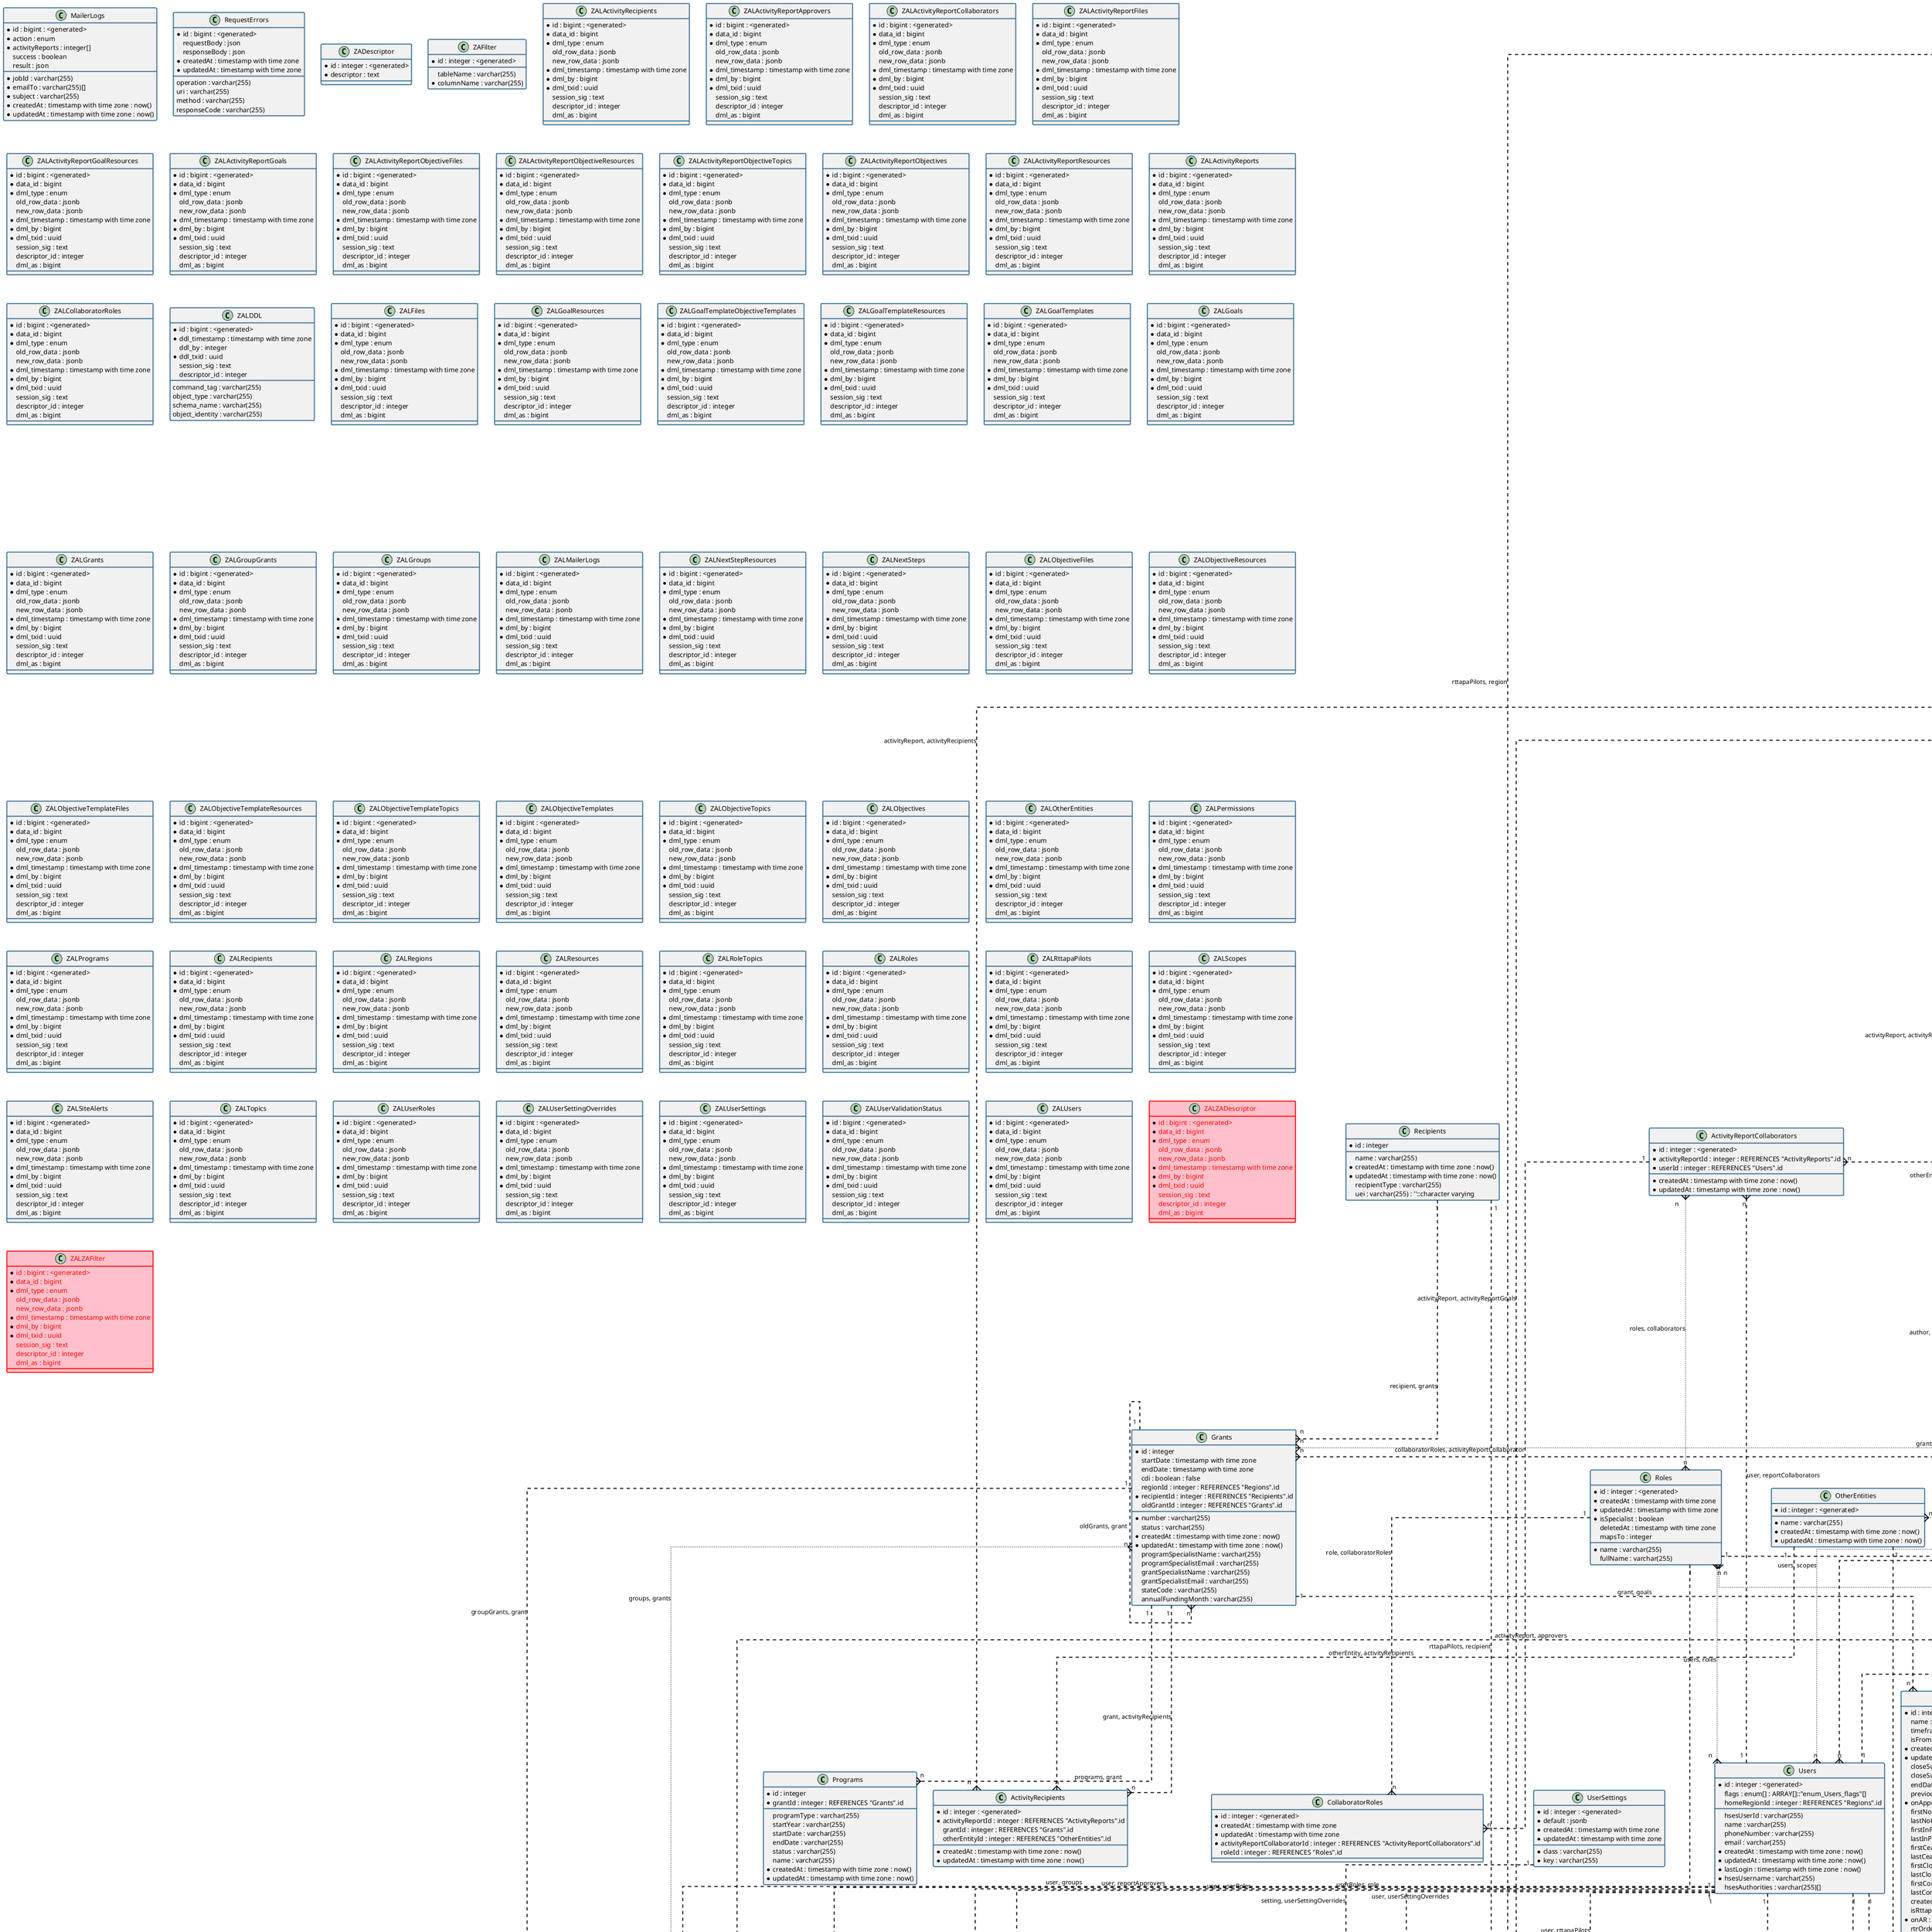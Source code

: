 @startuml
  ' avoid problems with angled crows feet
  skinparam linetype ortho
  skinparam class {
    BorderColor #336A90
    BorderThickness 2
  }
  ' Classes
  class ActivityRecipients{
 * id : integer : <generated>
 * createdAt : timestamp with time zone : now()
 * updatedAt : timestamp with time zone : now()
 * activityReportId : integer : REFERENCES "ActivityReports".id
 grantId : integer : REFERENCES "Grants".id
 otherEntityId : integer : REFERENCES "OtherEntities".id
}

class ActivityReportApprovers{
 * id : integer : <generated>
 status : enum
 note : text
 * createdAt : timestamp with time zone : now()
 * updatedAt : timestamp with time zone : now()
 deletedAt : timestamp with time zone
 * activityReportId : integer : REFERENCES "ActivityReports".id
 * userId : integer : REFERENCES "Users".id
}

class ActivityReportCollaborators{
 * id : integer : <generated>
 * createdAt : timestamp with time zone : now()
 * updatedAt : timestamp with time zone : now()
 * activityReportId : integer : REFERENCES "ActivityReports".id
 * userId : integer : REFERENCES "Users".id
}

class ActivityReportFiles{
 * id : integer : <generated>
 * createdAt : timestamp with time zone
 * updatedAt : timestamp with time zone
 * activityReportId : integer : REFERENCES "ActivityReports".id
 * fileId : integer : REFERENCES "Files".id
}

class ActivityReportGoalResources{
 * id : integer : <generated>
 sourceFields : enum[]
 * createdAt : timestamp with time zone
 * updatedAt : timestamp with time zone
 * activityReportGoalId : integer : REFERENCES "ActivityReportGoals".id
 * resourceId : integer : REFERENCES "Resources".id
}

class ActivityReportGoals{
 * id : integer : <generated>
 * createdAt : timestamp with time zone
 * updatedAt : timestamp with time zone
 name : text
 status : varchar(255)
 timeframe : text
 closeSuspendReason : enum
 closeSuspendContext : text
 endDate : date
 isRttapa : enum
 isActivelyEdited : boolean
 * activityReportId : integer : REFERENCES "ActivityReports".id
 * goalId : integer : REFERENCES "Goals".id
}

class ActivityReportObjectiveFiles{
 * id : integer : <generated>
 * createdAt : timestamp with time zone
 * updatedAt : timestamp with time zone
 * activityReportObjectiveId : integer : REFERENCES "ActivityReportObjectives".id
 * fileId : integer : REFERENCES "Files".id
}

class ActivityReportObjectiveResources{
 * id : integer : <generated>
 * createdAt : timestamp with time zone
 * updatedAt : timestamp with time zone
 sourceFields : enum[]
 * activityReportObjectiveId : integer : REFERENCES "ActivityReportObjectives".id
 * resourceId : integer : REFERENCES "Resources".id
}

class ActivityReportObjectiveTopics{
 * id : integer : <generated>
 * createdAt : timestamp with time zone
 * updatedAt : timestamp with time zone
 * activityReportObjectiveId : integer : REFERENCES "ActivityReportObjectives".id
 * topicId : integer : REFERENCES "Topics".id
}

class ActivityReportObjectives{
 * id : integer : <generated>
 * createdAt : timestamp with time zone : now()
 * updatedAt : timestamp with time zone : now()
 ttaProvided : text
 title : text
 status : varchar(255)
 arOrder : integer : 1
 * activityReportId : integer : REFERENCES "ActivityReports".id
 * objectiveId : integer : REFERENCES "Objectives".id
}

class ActivityReportResources{
 * id : integer : <generated>
 sourceFields : enum[]
 * createdAt : timestamp with time zone
 * updatedAt : timestamp with time zone
 * activityReportId : integer : REFERENCES "ActivityReports".id
 * resourceId : integer : REFERENCES "Resources".id
}

class ActivityReports{
 * id : integer : <generated>
 additionalNotes : text
 numberOfParticipants : integer
 deliveryMethod : varchar(255)
 duration : decimal(3,1)
 endDate : date
 startDate : date
 activityRecipientType : varchar(255)
 requester : varchar(255)
 submissionStatus : enum
 programTypes : varchar(255)[]
 targetPopulations : varchar(255)[]
 reason : varchar(255)[]
 participants : varchar(255)[]
 topics : varchar(255)[]
 ttaType : varchar(255)[]
 pageState : json
 * createdAt : timestamp with time zone : now()
 * updatedAt : timestamp with time zone : now()
 context : text
 nonECLKCResourcesUsed : text[]
 ECLKCResourcesUsed : text[]
 virtualDeliveryType : varchar(255)
 legacyId : varchar(255)
 imported : jsonb
 calculatedStatus : enum
 approvedAt : timestamp with time zone
 creatorRole : enum
 * version : integer : 1
 submittedDate : date
 userId : integer : REFERENCES "Users".id
 lastUpdatedById : integer : REFERENCES "Users".id
 regionId : integer : REFERENCES "Regions".id
}

class CollaboratorRoles{
 * id : integer : <generated>
 * createdAt : timestamp with time zone
 * updatedAt : timestamp with time zone
 * activityReportCollaboratorId : integer : REFERENCES "ActivityReportCollaborators".id
 roleId : integer : REFERENCES "Roles".id
}

class Files{
 * id : integer : <generated>
 * originalFileName : varchar(255)
 * key : varchar(255)
 * status : enum
 * createdAt : timestamp with time zone
 * updatedAt : timestamp with time zone
 * fileSize : integer
}

class GoalResources{
 * id : integer : <generated>
 sourceFields : enum[]
 * createdAt : timestamp with time zone
 * updatedAt : timestamp with time zone
 * onAR : boolean : false
 * onApprovedAR : boolean : false
 * goalId : integer : REFERENCES "Goals".id
 * resourceId : integer : REFERENCES "Resources".id
}

class GoalTemplateObjectiveTemplates{
 * id : integer : <generated>
 * createdAt : timestamp with time zone
 * updatedAt : timestamp with time zone
 * goalTemplateId : integer : REFERENCES "GoalTemplates".id
 * objectiveTemplateId : integer : REFERENCES "ObjectiveTemplates".id
}

class GoalTemplateResources{
 * id : integer : <generated>
 sourceFields : enum[]
 * createdAt : timestamp with time zone
 * updatedAt : timestamp with time zone
 * goalTemplateId : integer : REFERENCES "GoalTemplates".id
 * resourceId : integer : REFERENCES "Resources".id
}

class GoalTemplates{
 * id : integer : <generated>
 * hash : text
 * templateName : text
 * creationMethod : enum
 * createdAt : timestamp with time zone
 * updatedAt : timestamp with time zone
 lastUsed : timestamp with time zone
 * templateNameModifiedAt : timestamp with time zone
 regionId : integer : REFERENCES "Regions".id
}

class Goals{
 * id : integer : <generated>
 name : text
 status : varchar(255)
 timeframe : text
 isFromSmartsheetTtaPlan : boolean
 * createdAt : timestamp with time zone
 * updatedAt : timestamp with time zone
 closeSuspendReason : enum
 closeSuspendContext : text
 endDate : date
 previousStatus : text
 * onApprovedAR : boolean
 firstNotStartedAt : timestamp with time zone
 lastNotStartedAt : timestamp with time zone
 firstInProgressAt : timestamp with time zone
 lastInProgressAt : timestamp with time zone
 firstCeasedSuspendedAt : timestamp with time zone
 lastCeasedSuspendedAt : timestamp with time zone
 firstClosedAt : timestamp with time zone
 lastClosedAt : timestamp with time zone
 firstCompletedAt : timestamp with time zone
 lastCompletedAt : timestamp with time zone
 createdVia : enum
 isRttapa : enum
 * onAR : boolean : false
 rtrOrder : integer : 1
 goalTemplateId : integer : REFERENCES "GoalTemplates".id
 * grantId : integer : REFERENCES "Grants".id
}

class Grants{
 * id : integer
 * number : varchar(255)
 status : varchar(255)
 startDate : timestamp with time zone
 endDate : timestamp with time zone
 * createdAt : timestamp with time zone : now()
 * updatedAt : timestamp with time zone : now()
 cdi : boolean : false
 programSpecialistName : varchar(255)
 programSpecialistEmail : varchar(255)
 grantSpecialistName : varchar(255)
 grantSpecialistEmail : varchar(255)
 stateCode : varchar(255)
 annualFundingMonth : varchar(255)
 regionId : integer : REFERENCES "Regions".id
 * recipientId : integer : REFERENCES "Recipients".id
 oldGrantId : integer : REFERENCES "Grants".id
}

class GroupGrants{
 * id : integer : <generated>
 * createdAt : timestamp with time zone
 * updatedAt : timestamp with time zone
 * grantId : integer : REFERENCES "Grants".id
 * groupId : integer : REFERENCES "Groups".id
}

class Groups{
 * id : integer : <generated>
 name : text
 * createdAt : timestamp with time zone
 * updatedAt : timestamp with time zone
 * userId : integer : REFERENCES "Users".id
}

class MailerLogs{
 * id : bigint : <generated>
 * jobId : varchar(255)
 * emailTo : varchar(255)[]
 * action : enum
 * subject : varchar(255)
 * activityReports : integer[]
 success : boolean
 result : json
 * createdAt : timestamp with time zone : now()
 * updatedAt : timestamp with time zone : now()
}

class NextStepResources{
 * id : integer : <generated>
 sourceFields : enum[]
 * createdAt : timestamp with time zone
 * updatedAt : timestamp with time zone
 * nextStepId : integer : REFERENCES "NextSteps".id
 * resourceId : integer : REFERENCES "Resources".id
}

class NextSteps{
 * id : integer : <generated>
 * note : text
 * noteType : enum
 * createdAt : timestamp with time zone
 * updatedAt : timestamp with time zone
 completeDate : date
 * activityReportId : integer : REFERENCES "ActivityReports".id
}

class ObjectiveFiles{
 * id : integer : <generated>
 * createdAt : timestamp with time zone
 * updatedAt : timestamp with time zone
 * onAR : boolean : false
 * onApprovedAR : boolean : false
 * objectiveId : integer : REFERENCES "Objectives".id
 * fileId : integer : REFERENCES "Files".id
}

class ObjectiveResources{
 * id : integer : <generated>
 * createdAt : timestamp with time zone
 * updatedAt : timestamp with time zone
 * onAR : boolean : false
 * onApprovedAR : boolean : false
 sourceFields : enum[]
 * objectiveId : integer : REFERENCES "Objectives".id
 * resourceId : integer : REFERENCES "Resources".id
}

class ObjectiveTemplateFiles{
 * id : integer : <generated>
 * createdAt : timestamp with time zone
 * updatedAt : timestamp with time zone
 * objectiveTemplateId : integer : REFERENCES "ObjectiveTemplates".id
 * fileId : integer : REFERENCES "Files".id
}

class ObjectiveTemplateResources{
 * id : integer : <generated>
 * createdAt : timestamp with time zone
 * updatedAt : timestamp with time zone
 sourceFields : enum[]
 * objectiveTemplateId : integer : REFERENCES "ObjectiveTemplates".id
 * resourceId : integer : REFERENCES "Resources".id
}

class ObjectiveTemplateTopics{
 * id : integer : <generated>
 * createdAt : timestamp with time zone
 * updatedAt : timestamp with time zone
 * objectiveTemplateId : integer : REFERENCES "ObjectiveTemplates".id
 * topicId : integer : REFERENCES "Topics".id
}

class ObjectiveTemplates{
 * id : integer : <generated>
 * hash : text
 * templateTitle : text
 * creationMethod : enum
 * createdAt : timestamp with time zone
 * updatedAt : timestamp with time zone
 lastUsed : timestamp with time zone
 * templateTitleModifiedAt : timestamp with time zone
 regionId : integer : REFERENCES "Regions".id
}

class ObjectiveTopics{
 * id : integer : <generated>
 * createdAt : timestamp with time zone
 * updatedAt : timestamp with time zone
 * onAR : boolean : false
 * onApprovedAR : boolean : false
 * objectiveId : integer : REFERENCES "Objectives".id
 * topicId : integer : REFERENCES "Topics".id
}

class Objectives{
 * id : integer : <generated>
 title : text
 status : varchar(255)
 * createdAt : timestamp with time zone : now()
 * updatedAt : timestamp with time zone : now()
 * onApprovedAR : boolean
 firstNotStartedAt : timestamp with time zone
 lastNotStartedAt : timestamp with time zone
 firstInProgressAt : timestamp with time zone
 lastInProgressAt : timestamp with time zone
 firstCompleteAt : timestamp with time zone
 lastCompleteAt : timestamp with time zone
 firstSuspendedAt : timestamp with time zone
 lastSuspendedAt : timestamp with time zone
 rtrOrder : integer : 1
 createdVia : enum
 * onAR : boolean : false
 goalId : integer : REFERENCES "Goals".id
 objectiveTemplateId : integer : REFERENCES "ObjectiveTemplates".id
 otherEntityId : integer : REFERENCES "OtherEntities".id
}

class OtherEntities{
 * id : integer : <generated>
 * name : varchar(255)
 * createdAt : timestamp with time zone : now()
 * updatedAt : timestamp with time zone : now()
}

class Permissions{
 * id : integer : <generated>
 * createdAt : timestamp with time zone : now()
 * updatedAt : timestamp with time zone : now()
 * userId : integer : REFERENCES "Users".id
 * regionId : integer : REFERENCES "Regions".id
 * scopeId : integer : REFERENCES "Scopes".id
}

class Programs{
 * id : integer
 programType : varchar(255)
 startYear : varchar(255)
 startDate : varchar(255)
 endDate : varchar(255)
 status : varchar(255)
 name : varchar(255)
 * createdAt : timestamp with time zone : now()
 * updatedAt : timestamp with time zone : now()
 * grantId : integer : REFERENCES "Grants".id
}

class Recipients{
 * id : integer
 name : varchar(255)
 * createdAt : timestamp with time zone : now()
 * updatedAt : timestamp with time zone : now()
 recipientType : varchar(255)
 uei : varchar(255) : ''::character varying
}

class Regions{
 * id : integer : <generated>
 * name : varchar(255)
}

class RequestErrors{
 * id : bigint : <generated>
 operation : varchar(255)
 uri : varchar(255)
 method : varchar(255)
 requestBody : json
 responseBody : json
 responseCode : varchar(255)
 * createdAt : timestamp with time zone
 * updatedAt : timestamp with time zone
}

class Resources{
 * id : integer : <generated>
 * url : text
 * domain : text
 * createdAt : timestamp with time zone
 * updatedAt : timestamp with time zone
}

class RoleTopics{
 * id : integer : <generated>
 * createdAt : timestamp with time zone
 * updatedAt : timestamp with time zone
 * roleId : integer : REFERENCES "Roles".id
 * topicId : integer : REFERENCES "Topics".id
}

class Roles{
 * id : integer : <generated>
 * name : varchar(255)
 fullName : varchar(255)
 * createdAt : timestamp with time zone
 * updatedAt : timestamp with time zone
 * isSpecialist : boolean
 deletedAt : timestamp with time zone
 mapsTo : integer
}

class RttapaPilots{
 * id : integer : <generated>
 notes : text
 goals : jsonb
 * createdAt : timestamp with time zone
 * updatedAt : timestamp with time zone
 * reviewDate : timestamp with time zone
 * userId : integer : REFERENCES "Users".id
 * recipientId : integer : REFERENCES "Recipients".id
 * regionId : integer : REFERENCES "Regions".id
}

class Scopes{
 * id : integer : <generated>
 * name : varchar(255)
 * description : varchar(255)
 * createdAt : timestamp with time zone : now()
 * updatedAt : timestamp with time zone : now()
}

class SiteAlerts{
 * id : integer : <generated>
 * startDate : timestamp with time zone
 * endDate : timestamp with time zone
 * title : text
 * message : text
 status : enum
 variant : enum
 * createdAt : timestamp with time zone
 * updatedAt : timestamp with time zone
 * size : enum : 'standard'::"enum_SiteAlerts_size"
 * userId : integer : REFERENCES "Users".id
}

class Topics{
 * id : integer : <generated>
 * name : varchar(255)
 * createdAt : timestamp with time zone
 * updatedAt : timestamp with time zone
 deletedAt : timestamp with time zone
 mapsTo : integer
}

class UserRoles{
 * id : integer : <generated>
 * createdAt : timestamp with time zone
 * updatedAt : timestamp with time zone
 * userId : integer : REFERENCES "Users".id
 * roleId : integer : REFERENCES "Roles".id
}

class UserSettingOverrides{
 * id : integer : <generated>
 * value : jsonb
 * createdAt : timestamp with time zone
 * updatedAt : timestamp with time zone
 * userId : integer : REFERENCES "Users".id
 * userSettingId : integer : REFERENCES "UserSettings".id
}

class UserSettings{
 * id : integer : <generated>
 * class : varchar(255)
 * key : varchar(255)
 * default : jsonb
 * createdAt : timestamp with time zone
 * updatedAt : timestamp with time zone
}

class UserValidationStatus{
 * id : integer : <generated>
 * type : varchar(255)
 token : varchar(255)
 validatedAt : timestamp with time zone
 * createdAt : timestamp with time zone
 * updatedAt : timestamp with time zone
 * userId : integer : REFERENCES "Users".id
}

class Users{
 * id : integer : <generated>
 hsesUserId : varchar(255)
 name : varchar(255)
 phoneNumber : varchar(255)
 email : varchar(255)
 * createdAt : timestamp with time zone : now()
 * updatedAt : timestamp with time zone : now()
 * lastLogin : timestamp with time zone : now()
 * hsesUsername : varchar(255)
 hsesAuthorities : varchar(255)[]
 flags : enum[] : ARRAY[]::"enum_Users_flags"[]
 homeRegionId : integer : REFERENCES "Regions".id
}

class ZADescriptor{
 * id : integer : <generated>
 * descriptor : text
}

class ZAFilter{
 * id : integer : <generated>
 tableName : varchar(255)
 * columnName : varchar(255)
}

class ZALActivityRecipients{
 * id : bigint : <generated>
 * data_id : bigint
 * dml_type : enum
 old_row_data : jsonb
 new_row_data : jsonb
 * dml_timestamp : timestamp with time zone
 * dml_by : bigint
 * dml_txid : uuid
 session_sig : text
 descriptor_id : integer
 dml_as : bigint
}

class ZALActivityReportApprovers{
 * id : bigint : <generated>
 * data_id : bigint
 * dml_type : enum
 old_row_data : jsonb
 new_row_data : jsonb
 * dml_timestamp : timestamp with time zone
 * dml_by : bigint
 * dml_txid : uuid
 session_sig : text
 descriptor_id : integer
 dml_as : bigint
}

class ZALActivityReportCollaborators{
 * id : bigint : <generated>
 * data_id : bigint
 * dml_type : enum
 old_row_data : jsonb
 new_row_data : jsonb
 * dml_timestamp : timestamp with time zone
 * dml_by : bigint
 * dml_txid : uuid
 session_sig : text
 descriptor_id : integer
 dml_as : bigint
}

class ZALActivityReportFiles{
 * id : bigint : <generated>
 * data_id : bigint
 * dml_type : enum
 old_row_data : jsonb
 new_row_data : jsonb
 * dml_timestamp : timestamp with time zone
 * dml_by : bigint
 * dml_txid : uuid
 session_sig : text
 descriptor_id : integer
 dml_as : bigint
}

class ZALActivityReportGoalResources{
 * id : bigint : <generated>
 * data_id : bigint
 * dml_type : enum
 old_row_data : jsonb
 new_row_data : jsonb
 * dml_timestamp : timestamp with time zone
 * dml_by : bigint
 * dml_txid : uuid
 session_sig : text
 descriptor_id : integer
 dml_as : bigint
}

class ZALActivityReportGoals{
 * id : bigint : <generated>
 * data_id : bigint
 * dml_type : enum
 old_row_data : jsonb
 new_row_data : jsonb
 * dml_timestamp : timestamp with time zone
 * dml_by : bigint
 * dml_txid : uuid
 session_sig : text
 descriptor_id : integer
 dml_as : bigint
}

class ZALActivityReportObjectiveFiles{
 * id : bigint : <generated>
 * data_id : bigint
 * dml_type : enum
 old_row_data : jsonb
 new_row_data : jsonb
 * dml_timestamp : timestamp with time zone
 * dml_by : bigint
 * dml_txid : uuid
 session_sig : text
 descriptor_id : integer
 dml_as : bigint
}

class ZALActivityReportObjectiveResources{
 * id : bigint : <generated>
 * data_id : bigint
 * dml_type : enum
 old_row_data : jsonb
 new_row_data : jsonb
 * dml_timestamp : timestamp with time zone
 * dml_by : bigint
 * dml_txid : uuid
 session_sig : text
 descriptor_id : integer
 dml_as : bigint
}

class ZALActivityReportObjectiveTopics{
 * id : bigint : <generated>
 * data_id : bigint
 * dml_type : enum
 old_row_data : jsonb
 new_row_data : jsonb
 * dml_timestamp : timestamp with time zone
 * dml_by : bigint
 * dml_txid : uuid
 session_sig : text
 descriptor_id : integer
 dml_as : bigint
}

class ZALActivityReportObjectives{
 * id : bigint : <generated>
 * data_id : bigint
 * dml_type : enum
 old_row_data : jsonb
 new_row_data : jsonb
 * dml_timestamp : timestamp with time zone
 * dml_by : bigint
 * dml_txid : uuid
 session_sig : text
 descriptor_id : integer
 dml_as : bigint
}

class ZALActivityReportResources{
 * id : bigint : <generated>
 * data_id : bigint
 * dml_type : enum
 old_row_data : jsonb
 new_row_data : jsonb
 * dml_timestamp : timestamp with time zone
 * dml_by : bigint
 * dml_txid : uuid
 session_sig : text
 descriptor_id : integer
 dml_as : bigint
}

class ZALActivityReports{
 * id : bigint : <generated>
 * data_id : bigint
 * dml_type : enum
 old_row_data : jsonb
 new_row_data : jsonb
 * dml_timestamp : timestamp with time zone
 * dml_by : bigint
 * dml_txid : uuid
 session_sig : text
 descriptor_id : integer
 dml_as : bigint
}

class ZALCollaboratorRoles{
 * id : bigint : <generated>
 * data_id : bigint
 * dml_type : enum
 old_row_data : jsonb
 new_row_data : jsonb
 * dml_timestamp : timestamp with time zone
 * dml_by : bigint
 * dml_txid : uuid
 session_sig : text
 descriptor_id : integer
 dml_as : bigint
}

class ZALDDL{
 * id : bigint : <generated>
 command_tag : varchar(255)
 object_type : varchar(255)
 schema_name : varchar(255)
 object_identity : varchar(255)
 * ddl_timestamp : timestamp with time zone
 ddl_by : integer
 * ddl_txid : uuid
 session_sig : text
 descriptor_id : integer
}

class ZALFiles{
 * id : bigint : <generated>
 * data_id : bigint
 * dml_type : enum
 old_row_data : jsonb
 new_row_data : jsonb
 * dml_timestamp : timestamp with time zone
 * dml_by : bigint
 * dml_txid : uuid
 session_sig : text
 descriptor_id : integer
 dml_as : bigint
}

class ZALGoalResources{
 * id : bigint : <generated>
 * data_id : bigint
 * dml_type : enum
 old_row_data : jsonb
 new_row_data : jsonb
 * dml_timestamp : timestamp with time zone
 * dml_by : bigint
 * dml_txid : uuid
 session_sig : text
 descriptor_id : integer
 dml_as : bigint
}

class ZALGoalTemplateObjectiveTemplates{
 * id : bigint : <generated>
 * data_id : bigint
 * dml_type : enum
 old_row_data : jsonb
 new_row_data : jsonb
 * dml_timestamp : timestamp with time zone
 * dml_by : bigint
 * dml_txid : uuid
 session_sig : text
 descriptor_id : integer
 dml_as : bigint
}

class ZALGoalTemplateResources{
 * id : bigint : <generated>
 * data_id : bigint
 * dml_type : enum
 old_row_data : jsonb
 new_row_data : jsonb
 * dml_timestamp : timestamp with time zone
 * dml_by : bigint
 * dml_txid : uuid
 session_sig : text
 descriptor_id : integer
 dml_as : bigint
}

class ZALGoalTemplates{
 * id : bigint : <generated>
 * data_id : bigint
 * dml_type : enum
 old_row_data : jsonb
 new_row_data : jsonb
 * dml_timestamp : timestamp with time zone
 * dml_by : bigint
 * dml_txid : uuid
 session_sig : text
 descriptor_id : integer
 dml_as : bigint
}

class ZALGoals{
 * id : bigint : <generated>
 * data_id : bigint
 * dml_type : enum
 old_row_data : jsonb
 new_row_data : jsonb
 * dml_timestamp : timestamp with time zone
 * dml_by : bigint
 * dml_txid : uuid
 session_sig : text
 descriptor_id : integer
 dml_as : bigint
}

class ZALGrants{
 * id : bigint : <generated>
 * data_id : bigint
 * dml_type : enum
 old_row_data : jsonb
 new_row_data : jsonb
 * dml_timestamp : timestamp with time zone
 * dml_by : bigint
 * dml_txid : uuid
 session_sig : text
 descriptor_id : integer
 dml_as : bigint
}

class ZALGroupGrants{
 * id : bigint : <generated>
 * data_id : bigint
 * dml_type : enum
 old_row_data : jsonb
 new_row_data : jsonb
 * dml_timestamp : timestamp with time zone
 * dml_by : bigint
 * dml_txid : uuid
 session_sig : text
 descriptor_id : integer
 dml_as : bigint
}

class ZALGroups{
 * id : bigint : <generated>
 * data_id : bigint
 * dml_type : enum
 old_row_data : jsonb
 new_row_data : jsonb
 * dml_timestamp : timestamp with time zone
 * dml_by : bigint
 * dml_txid : uuid
 session_sig : text
 descriptor_id : integer
 dml_as : bigint
}

class ZALMailerLogs{
 * id : bigint : <generated>
 * data_id : bigint
 * dml_type : enum
 old_row_data : jsonb
 new_row_data : jsonb
 * dml_timestamp : timestamp with time zone
 * dml_by : bigint
 * dml_txid : uuid
 session_sig : text
 descriptor_id : integer
 dml_as : bigint
}

class ZALNextStepResources{
 * id : bigint : <generated>
 * data_id : bigint
 * dml_type : enum
 old_row_data : jsonb
 new_row_data : jsonb
 * dml_timestamp : timestamp with time zone
 * dml_by : bigint
 * dml_txid : uuid
 session_sig : text
 descriptor_id : integer
 dml_as : bigint
}

class ZALNextSteps{
 * id : bigint : <generated>
 * data_id : bigint
 * dml_type : enum
 old_row_data : jsonb
 new_row_data : jsonb
 * dml_timestamp : timestamp with time zone
 * dml_by : bigint
 * dml_txid : uuid
 session_sig : text
 descriptor_id : integer
 dml_as : bigint
}

class ZALObjectiveFiles{
 * id : bigint : <generated>
 * data_id : bigint
 * dml_type : enum
 old_row_data : jsonb
 new_row_data : jsonb
 * dml_timestamp : timestamp with time zone
 * dml_by : bigint
 * dml_txid : uuid
 session_sig : text
 descriptor_id : integer
 dml_as : bigint
}

class ZALObjectiveResources{
 * id : bigint : <generated>
 * data_id : bigint
 * dml_type : enum
 old_row_data : jsonb
 new_row_data : jsonb
 * dml_timestamp : timestamp with time zone
 * dml_by : bigint
 * dml_txid : uuid
 session_sig : text
 descriptor_id : integer
 dml_as : bigint
}

class ZALObjectiveTemplateFiles{
 * id : bigint : <generated>
 * data_id : bigint
 * dml_type : enum
 old_row_data : jsonb
 new_row_data : jsonb
 * dml_timestamp : timestamp with time zone
 * dml_by : bigint
 * dml_txid : uuid
 session_sig : text
 descriptor_id : integer
 dml_as : bigint
}

class ZALObjectiveTemplateResources{
 * id : bigint : <generated>
 * data_id : bigint
 * dml_type : enum
 old_row_data : jsonb
 new_row_data : jsonb
 * dml_timestamp : timestamp with time zone
 * dml_by : bigint
 * dml_txid : uuid
 session_sig : text
 descriptor_id : integer
 dml_as : bigint
}

class ZALObjectiveTemplateTopics{
 * id : bigint : <generated>
 * data_id : bigint
 * dml_type : enum
 old_row_data : jsonb
 new_row_data : jsonb
 * dml_timestamp : timestamp with time zone
 * dml_by : bigint
 * dml_txid : uuid
 session_sig : text
 descriptor_id : integer
 dml_as : bigint
}

class ZALObjectiveTemplates{
 * id : bigint : <generated>
 * data_id : bigint
 * dml_type : enum
 old_row_data : jsonb
 new_row_data : jsonb
 * dml_timestamp : timestamp with time zone
 * dml_by : bigint
 * dml_txid : uuid
 session_sig : text
 descriptor_id : integer
 dml_as : bigint
}

class ZALObjectiveTopics{
 * id : bigint : <generated>
 * data_id : bigint
 * dml_type : enum
 old_row_data : jsonb
 new_row_data : jsonb
 * dml_timestamp : timestamp with time zone
 * dml_by : bigint
 * dml_txid : uuid
 session_sig : text
 descriptor_id : integer
 dml_as : bigint
}

class ZALObjectives{
 * id : bigint : <generated>
 * data_id : bigint
 * dml_type : enum
 old_row_data : jsonb
 new_row_data : jsonb
 * dml_timestamp : timestamp with time zone
 * dml_by : bigint
 * dml_txid : uuid
 session_sig : text
 descriptor_id : integer
 dml_as : bigint
}

class ZALOtherEntities{
 * id : bigint : <generated>
 * data_id : bigint
 * dml_type : enum
 old_row_data : jsonb
 new_row_data : jsonb
 * dml_timestamp : timestamp with time zone
 * dml_by : bigint
 * dml_txid : uuid
 session_sig : text
 descriptor_id : integer
 dml_as : bigint
}

class ZALPermissions{
 * id : bigint : <generated>
 * data_id : bigint
 * dml_type : enum
 old_row_data : jsonb
 new_row_data : jsonb
 * dml_timestamp : timestamp with time zone
 * dml_by : bigint
 * dml_txid : uuid
 session_sig : text
 descriptor_id : integer
 dml_as : bigint
}

class ZALPrograms{
 * id : bigint : <generated>
 * data_id : bigint
 * dml_type : enum
 old_row_data : jsonb
 new_row_data : jsonb
 * dml_timestamp : timestamp with time zone
 * dml_by : bigint
 * dml_txid : uuid
 session_sig : text
 descriptor_id : integer
 dml_as : bigint
}

class ZALRecipients{
 * id : bigint : <generated>
 * data_id : bigint
 * dml_type : enum
 old_row_data : jsonb
 new_row_data : jsonb
 * dml_timestamp : timestamp with time zone
 * dml_by : bigint
 * dml_txid : uuid
 session_sig : text
 descriptor_id : integer
 dml_as : bigint
}

class ZALRegions{
 * id : bigint : <generated>
 * data_id : bigint
 * dml_type : enum
 old_row_data : jsonb
 new_row_data : jsonb
 * dml_timestamp : timestamp with time zone
 * dml_by : bigint
 * dml_txid : uuid
 session_sig : text
 descriptor_id : integer
 dml_as : bigint
}

class ZALResources{
 * id : bigint : <generated>
 * data_id : bigint
 * dml_type : enum
 old_row_data : jsonb
 new_row_data : jsonb
 * dml_timestamp : timestamp with time zone
 * dml_by : bigint
 * dml_txid : uuid
 session_sig : text
 descriptor_id : integer
 dml_as : bigint
}

class ZALRoleTopics{
 * id : bigint : <generated>
 * data_id : bigint
 * dml_type : enum
 old_row_data : jsonb
 new_row_data : jsonb
 * dml_timestamp : timestamp with time zone
 * dml_by : bigint
 * dml_txid : uuid
 session_sig : text
 descriptor_id : integer
 dml_as : bigint
}

class ZALRoles{
 * id : bigint : <generated>
 * data_id : bigint
 * dml_type : enum
 old_row_data : jsonb
 new_row_data : jsonb
 * dml_timestamp : timestamp with time zone
 * dml_by : bigint
 * dml_txid : uuid
 session_sig : text
 descriptor_id : integer
 dml_as : bigint
}

class ZALRttapaPilots{
 * id : bigint : <generated>
 * data_id : bigint
 * dml_type : enum
 old_row_data : jsonb
 new_row_data : jsonb
 * dml_timestamp : timestamp with time zone
 * dml_by : bigint
 * dml_txid : uuid
 session_sig : text
 descriptor_id : integer
 dml_as : bigint
}

class ZALScopes{
 * id : bigint : <generated>
 * data_id : bigint
 * dml_type : enum
 old_row_data : jsonb
 new_row_data : jsonb
 * dml_timestamp : timestamp with time zone
 * dml_by : bigint
 * dml_txid : uuid
 session_sig : text
 descriptor_id : integer
 dml_as : bigint
}

class ZALSiteAlerts{
 * id : bigint : <generated>
 * data_id : bigint
 * dml_type : enum
 old_row_data : jsonb
 new_row_data : jsonb
 * dml_timestamp : timestamp with time zone
 * dml_by : bigint
 * dml_txid : uuid
 session_sig : text
 descriptor_id : integer
 dml_as : bigint
}

class ZALTopics{
 * id : bigint : <generated>
 * data_id : bigint
 * dml_type : enum
 old_row_data : jsonb
 new_row_data : jsonb
 * dml_timestamp : timestamp with time zone
 * dml_by : bigint
 * dml_txid : uuid
 session_sig : text
 descriptor_id : integer
 dml_as : bigint
}

class ZALUserRoles{
 * id : bigint : <generated>
 * data_id : bigint
 * dml_type : enum
 old_row_data : jsonb
 new_row_data : jsonb
 * dml_timestamp : timestamp with time zone
 * dml_by : bigint
 * dml_txid : uuid
 session_sig : text
 descriptor_id : integer
 dml_as : bigint
}

class ZALUserSettingOverrides{
 * id : bigint : <generated>
 * data_id : bigint
 * dml_type : enum
 old_row_data : jsonb
 new_row_data : jsonb
 * dml_timestamp : timestamp with time zone
 * dml_by : bigint
 * dml_txid : uuid
 session_sig : text
 descriptor_id : integer
 dml_as : bigint
}

class ZALUserSettings{
 * id : bigint : <generated>
 * data_id : bigint
 * dml_type : enum
 old_row_data : jsonb
 new_row_data : jsonb
 * dml_timestamp : timestamp with time zone
 * dml_by : bigint
 * dml_txid : uuid
 session_sig : text
 descriptor_id : integer
 dml_as : bigint
}

class ZALUserValidationStatus{
 * id : bigint : <generated>
 * data_id : bigint
 * dml_type : enum
 old_row_data : jsonb
 new_row_data : jsonb
 * dml_timestamp : timestamp with time zone
 * dml_by : bigint
 * dml_txid : uuid
 session_sig : text
 descriptor_id : integer
 dml_as : bigint
}

class ZALUsers{
 * id : bigint : <generated>
 * data_id : bigint
 * dml_type : enum
 old_row_data : jsonb
 new_row_data : jsonb
 * dml_timestamp : timestamp with time zone
 * dml_by : bigint
 * dml_txid : uuid
 session_sig : text
 descriptor_id : integer
 dml_as : bigint
}

class ZALZADescriptor #pink;line:red;line.bold;text:red {
 * id : bigint : <generated>
 * data_id : bigint
 * dml_type : enum
 old_row_data : jsonb
 new_row_data : jsonb
 * dml_timestamp : timestamp with time zone
 * dml_by : bigint
 * dml_txid : uuid
 session_sig : text
 descriptor_id : integer
 dml_as : bigint
}

class ZALZAFilter #pink;line:red;line.bold;text:red {
 * id : bigint : <generated>
 * data_id : bigint
 * dml_type : enum
 old_row_data : jsonb
 new_row_data : jsonb
 * dml_timestamp : timestamp with time zone
 * dml_by : bigint
 * dml_txid : uuid
 session_sig : text
 descriptor_id : integer
 dml_as : bigint
}


' Associations



ActivityReportCollaborators "1" --[#black,dashed,thickness=2]--{  "n" CollaboratorRoles : collaboratorRoles, activityReportCollaborator
ActivityReportGoals "1" --[#black,dashed,thickness=2]--{  "n" ActivityReportGoalResources : activityReportGoal, activityReportGoalResources
ActivityReportObjectives "1" --[#black,dashed,thickness=2]--{  "n" ActivityReportObjectiveFiles : activityReportObjective, activityReportObjectiveFiles
ActivityReportObjectives "1" --[#black,dashed,thickness=2]--{  "n" ActivityReportObjectiveResources : activityReportObjective, activityReportObjectiveResources
ActivityReportObjectives "1" --[#black,dashed,thickness=2]--{  "n" ActivityReportObjectiveTopics : activityReportObjective, activityReportObjectiveTopics
ActivityReports "1" --[#black,dashed,thickness=2]--{  "n" ActivityRecipients : activityReport, activityRecipients
ActivityReports "1" --[#black,dashed,thickness=2]--{  "n" ActivityReportApprovers : activityReport, approvers
ActivityReports "1" --[#black,dashed,thickness=2]--{  "n" ActivityReportCollaborators : activityReport, activityReportCollaborators
ActivityReports "1" --[#black,dashed,thickness=2]--{  "n" ActivityReportFiles : activityReport, reportFiles
ActivityReports "1" --[#black,dashed,thickness=2]--{  "n" ActivityReportGoals : activityReport, activityReportGoals
ActivityReports "1" --[#black,dashed,thickness=2]--{  "n" ActivityReportObjectives : activityReport, activityReportObjectives
ActivityReports "1" --[#black,dashed,thickness=2]--{  "n" ActivityReportResources : activityReport, activityReportResources
ActivityReports "1" --[#black,dashed,thickness=2]--{  "n" NextSteps : specialistNextSteps, recipientNextSteps, activityReport
Files "1" --[#black,dashed,thickness=2]--{  "n" ActivityReportFiles : file, reportFiles
Files "1" --[#black,dashed,thickness=2]--{  "n" ActivityReportObjectiveFiles : file, reportObjectiveFiles
Files "1" --[#black,dashed,thickness=2]--{  "n" ObjectiveFiles : objectiveFiles, file
Files "1" --[#black,dashed,thickness=2]--{  "n" ObjectiveTemplateFiles : objectiveTemplateFiles, file
GoalTemplates "1" --[#black,dashed,thickness=2]--{  "n" GoalTemplateObjectiveTemplates : goalTemplate, goalTemplateObjectiveTemplates
GoalTemplates "1" --[#black,dashed,thickness=2]--{  "n" GoalTemplateResources : goalTemplate, goalTemplateResources
GoalTemplates "1" --[#black,dashed,thickness=2]--{  "n" Goals : goals, goalTemplates
Goals "1" --[#black,dashed,thickness=2]--{  "n" ActivityReportGoals : goal, activityReportGoals
Goals "1" --[#black,dashed,thickness=2]--{  "n" GoalResources : goal, goalResources
Goals "1" --[#black,dashed,thickness=2]--{  "n" Objectives : objectives, goal
Grants "1" --[#black,dashed,thickness=2]--{  "n" ActivityRecipients : grant, activityRecipients
Grants "1" --[#black,dashed,thickness=2]--{  "n" Goals : grant, goals
Grants "1" --[#black,dashed,thickness=2]--{  "n" Grants : oldGrants, grant
Grants "1" --[#black,dashed,thickness=2]--{  "n" GroupGrants : groupGrants, grant
Grants "1" --[#black,dashed,thickness=2]--{  "n" Programs : programs, grant
Groups "1" --[#black,dashed,thickness=2]--{  "n" GroupGrants : group, groupGrants
NextSteps "1" --[#black,dashed,thickness=2]--{  "n" NextStepResources : nextStep, nextStepResources
ObjectiveTemplates "1" --[#black,dashed,thickness=2]--{  "n" GoalTemplateObjectiveTemplates : objectiveTemplate, goalTemplateObjectiveTemplates
ObjectiveTemplates "1" --[#black,dashed,thickness=2]--{  "n" ObjectiveTemplateFiles : objectiveTemplate, objectiveTemplateFiles
ObjectiveTemplates "1" --[#black,dashed,thickness=2]--{  "n" ObjectiveTemplateResources : objectiveTemplate, objectiveTemplateResources
ObjectiveTemplates "1" --[#black,dashed,thickness=2]--{  "n" ObjectiveTemplateTopics : objectiveTemplate, objectiveTemplateTopics
ObjectiveTemplates "1" --[#black,dashed,thickness=2]--{  "n" Objectives : objectives, objectiveTemplate
Objectives "1" --[#black,dashed,thickness=2]--{  "n" ActivityReportObjectives : objective, activityReportObjectives
Objectives "1" --[#black,dashed,thickness=2]--{  "n" ObjectiveFiles : objective, objectiveFiles
Objectives "1" --[#black,dashed,thickness=2]--{  "n" ObjectiveResources : objective, objectiveResources
Objectives "1" --[#black,dashed,thickness=2]--{  "n" ObjectiveTopics : objective, objectiveTopics
OtherEntities "1" --[#black,dashed,thickness=2]--{  "n" ActivityRecipients : otherEntity, activityRecipients
OtherEntities "1" --[#black,dashed,thickness=2]--{  "n" Objectives : otherEntity, objectives
Recipients "1" --[#black,dashed,thickness=2]--{  "n" Grants : recipient, grants
Recipients "1" --[#black,dashed,thickness=2]--{  "n" RttapaPilots : rttapaPilots, recipient
Regions "1" --[#black,dashed,thickness=2]--{  "n" ActivityReports : region, activityReports
Regions "1" --[#black,dashed,thickness=2]--{  "n" GoalTemplates : region, goalTemplates
Regions "1" --[#black,dashed,thickness=2]--{  "n" Grants : region, grants
Regions "1" --[#black,dashed,thickness=2]--{  "n" ObjectiveTemplates : region, objectiveTemplates
Regions "1" --[#black,dashed,thickness=2]--{  "n" Permissions : region, permissions
Regions "1" --[#black,dashed,thickness=2]--{  "n" RttapaPilots : rttapaPilots, region
Regions "1" --[#black,dashed,thickness=2]--{  "n" Users : users, homeRegion
Resources "1" --[#black,dashed,thickness=2]--{  "n" ActivityReportGoalResources : resource, activityReportGoalResources
Resources "1" --[#black,dashed,thickness=2]--{  "n" ActivityReportObjectiveResources : resource, activityReportObjectiveResources
Resources "1" --[#black,dashed,thickness=2]--{  "n" ActivityReportResources : resource, activityReportResources
Resources "1" --[#black,dashed,thickness=2]--{  "n" GoalResources : resource, goalResources
Resources "1" --[#black,dashed,thickness=2]--{  "n" GoalTemplateResources : resource, goalTemplateResources
Resources "1" --[#black,dashed,thickness=2]--{  "n" NextStepResources : resource, nextStepResources
Resources "1" --[#black,dashed,thickness=2]--{  "n" ObjectiveResources : resource, objectiveResources
Resources "1" --[#black,dashed,thickness=2]--{  "n" ObjectiveTemplateResources : resource, objectiveTemplateResources
Roles "1" --[#black,dashed,thickness=2]--{  "n" CollaboratorRoles : role, collaboratorRoles
Roles "1" --[#black,dashed,thickness=2]--{  "n" RoleTopics : role, roleTopics
Roles "1" --[#black,dashed,thickness=2]--{  "n" UserRoles : userRoles, role
Scopes "1" --[#black,dashed,thickness=2]--{  "n" Permissions : scope, permissions
Topics "1" --[#black,dashed,thickness=2]--{  "n" ActivityReportObjectiveTopics : topic, activityReportObjectiveTopics
Topics "1" --[#black,dashed,thickness=2]--{  "n" ObjectiveTemplateTopics : topic, objectiveTemplateTopics
Topics "1" --[#black,dashed,thickness=2]--{  "n" ObjectiveTopics : topic, objectiveTopics
Topics "1" --[#black,dashed,thickness=2]--{  "n" RoleTopics : topic, roleTopics
UserSettings "1" --[#black,dashed,thickness=2]--{  "n" UserSettingOverrides : setting, userSettingOverrides
Users "1" --[#black,dashed,thickness=2]--{  "n" ActivityReportApprovers : user, reportApprovers
Users "1" --[#black,dashed,thickness=2]--{  "n" ActivityReportCollaborators : user, reportCollaborators
Users "1" --[#black,dashed,thickness=2]--{  "n" ActivityReports : author, lastUpdatedBy, reports
Users "1" --[#black,dashed,thickness=2]--{  "n" Groups : user, groups
Users "1" --[#black,dashed,thickness=2]--{  "n" Permissions : user, permissions
Users "1" --[#black,dashed,thickness=2]--{  "n" RttapaPilots : user, rttapaPilots
Users "1" --[#black,dashed,thickness=2]--{  "n" SiteAlerts : creator, siteAlerts
Users "1" --[#black,dashed,thickness=2]--{  "n" UserRoles : user, userRoles
Users "1" --[#black,dashed,thickness=2]--{  "n" UserSettingOverrides : user, userSettingOverrides
Users "1" --[#black,dashed,thickness=2]--{  "n" UserValidationStatus : user, validationStatus

ActivityReportCollaborators "n" }--[#black,dotted,thickness=2]--{ "n" Roles : roles, collaborators
ActivityReportGoals "n" }--[#black,dotted,thickness=2]--{ "n" Resources : resources, activityReportGoals
ActivityReportObjectives "n" }--[#black,dotted,thickness=2]--{ "n" Files : files, reportObjectives
ActivityReportObjectives "n" }--[#black,dotted,thickness=2]--{ "n" Resources : resources, activityReportObjectives
ActivityReportObjectives "n" }--[#black,dotted,thickness=2]--{ "n" Topics : topics, activityReportObjectives
ActivityReports "n" }--[#black,dotted,thickness=2]--{ "n" Files : files, reports
ActivityReports "n" }--[#black,dotted,thickness=2]--{ "n" Goals : goals, activityReports
ActivityReports "n" }--[#black,dotted,thickness=2]--{ "n" Grants : grants, activityReports
ActivityReports "n" }--[#black,dotted,thickness=2]--{ "n" Objectives : objectivesWithoutGoals, objectivesWithGoals, objectives, activityReports
ActivityReports "n" }--[#black,dotted,thickness=2]--{ "n" OtherEntities : otherEntities, activityReports
ActivityReports "n" }--[#black,dotted,thickness=2]--{ "n" Resources : resources, activityReports
Files "n" }--[#black,dotted,thickness=2]--{ "n" ObjectiveTemplates : objectiveTemplates, files
Files "n" }--[#black,dotted,thickness=2]--{ "n" Objectives : objectives, files
GoalTemplates "n" }--[#black,dotted,thickness=2]--{ "n" ObjectiveTemplates : goalTemplates
GoalTemplates "n" }--[#black,dotted,thickness=2]--{ "n" Resources : resources, goalTemplates
Goals "n" }--[#black,dotted,thickness=2]--{ "n" Resources : resources, goals
Grants "n" }--[#black,dotted,thickness=2]--{ "n" Groups : groups, grants
NextSteps "n" }--[#black,dotted,thickness=2]--{ "n" Resources : resources, nextSteps
ObjectiveTemplates "n" }--[#black,dotted,thickness=2]--{ "n" Resources : resources, objectiveTemplates
ObjectiveTemplates "n" }--[#black,dotted,thickness=2]--{ "n" Topics : topics, objectiveTemplates
Objectives "n" }--[#black,dotted,thickness=2]--{ "n" Resources : resources, objectives
Objectives "n" }--[#black,dotted,thickness=2]--{ "n" Topics : topics, objectives
Regions "n" }--[#black,dotted,thickness=2]--{ "n" Scopes : scopes, regions
Roles "n" }--[#black,dotted,thickness=2]--{ "n" Topics : topics, roles
Roles "n" }--[#black,dotted,thickness=2]--{ "n" Users : users, roles
Scopes "n" }--[#black,dotted,thickness=2]--{ "n" Users : users, scopes


@enduml
